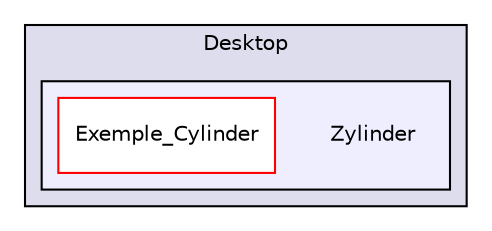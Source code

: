 digraph G {
  compound=true
  node [ fontsize=10, fontname="Helvetica"];
  edge [ labelfontsize=9, labelfontname="Helvetica"];
  subgraph clusterdir_C_3A_2FUsers_2Fsiham_2FDesktop_2F {
    graph [ bgcolor="#ddddee", pencolor="black", label="Desktop" fontname="Helvetica", fontsize=10, URL="dir_C_3A_2FUsers_2Fsiham_2FDesktop_2F.html"]
  subgraph clusterdir_C_3A_2FUsers_2Fsiham_2FDesktop_2FZylinder_2F {
    graph [ bgcolor="#eeeeff", pencolor="black", label="" URL="dir_C_3A_2FUsers_2Fsiham_2FDesktop_2FZylinder_2F.html"];
    dir_C_3A_2FUsers_2Fsiham_2FDesktop_2FZylinder_2F [shape=plaintext label="Zylinder"];
    dir_C_3A_2FUsers_2Fsiham_2FDesktop_2FZylinder_2FExemple_5FCylinder_2F [shape=box label="Exemple_Cylinder" color="red" fillcolor="white" style="filled" URL="dir_C_3A_2FUsers_2Fsiham_2FDesktop_2FZylinder_2FExemple_5FCylinder_2F.html"];
  }
  }
}
